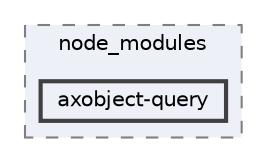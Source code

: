 digraph "pkiclassroomrescheduler/src/main/frontend/node_modules/axobject-query"
{
 // LATEX_PDF_SIZE
  bgcolor="transparent";
  edge [fontname=Helvetica,fontsize=10,labelfontname=Helvetica,labelfontsize=10];
  node [fontname=Helvetica,fontsize=10,shape=box,height=0.2,width=0.4];
  compound=true
  subgraph clusterdir_72953eda66ccb3a2722c28e1c3e6c23b {
    graph [ bgcolor="#edf0f7", pencolor="grey50", label="node_modules", fontname=Helvetica,fontsize=10 style="filled,dashed", URL="dir_72953eda66ccb3a2722c28e1c3e6c23b.html",tooltip=""]
  dir_a36dde335ba2d20a959504e490f3a307 [label="axobject-query", fillcolor="#edf0f7", color="grey25", style="filled,bold", URL="dir_a36dde335ba2d20a959504e490f3a307.html",tooltip=""];
  }
}
